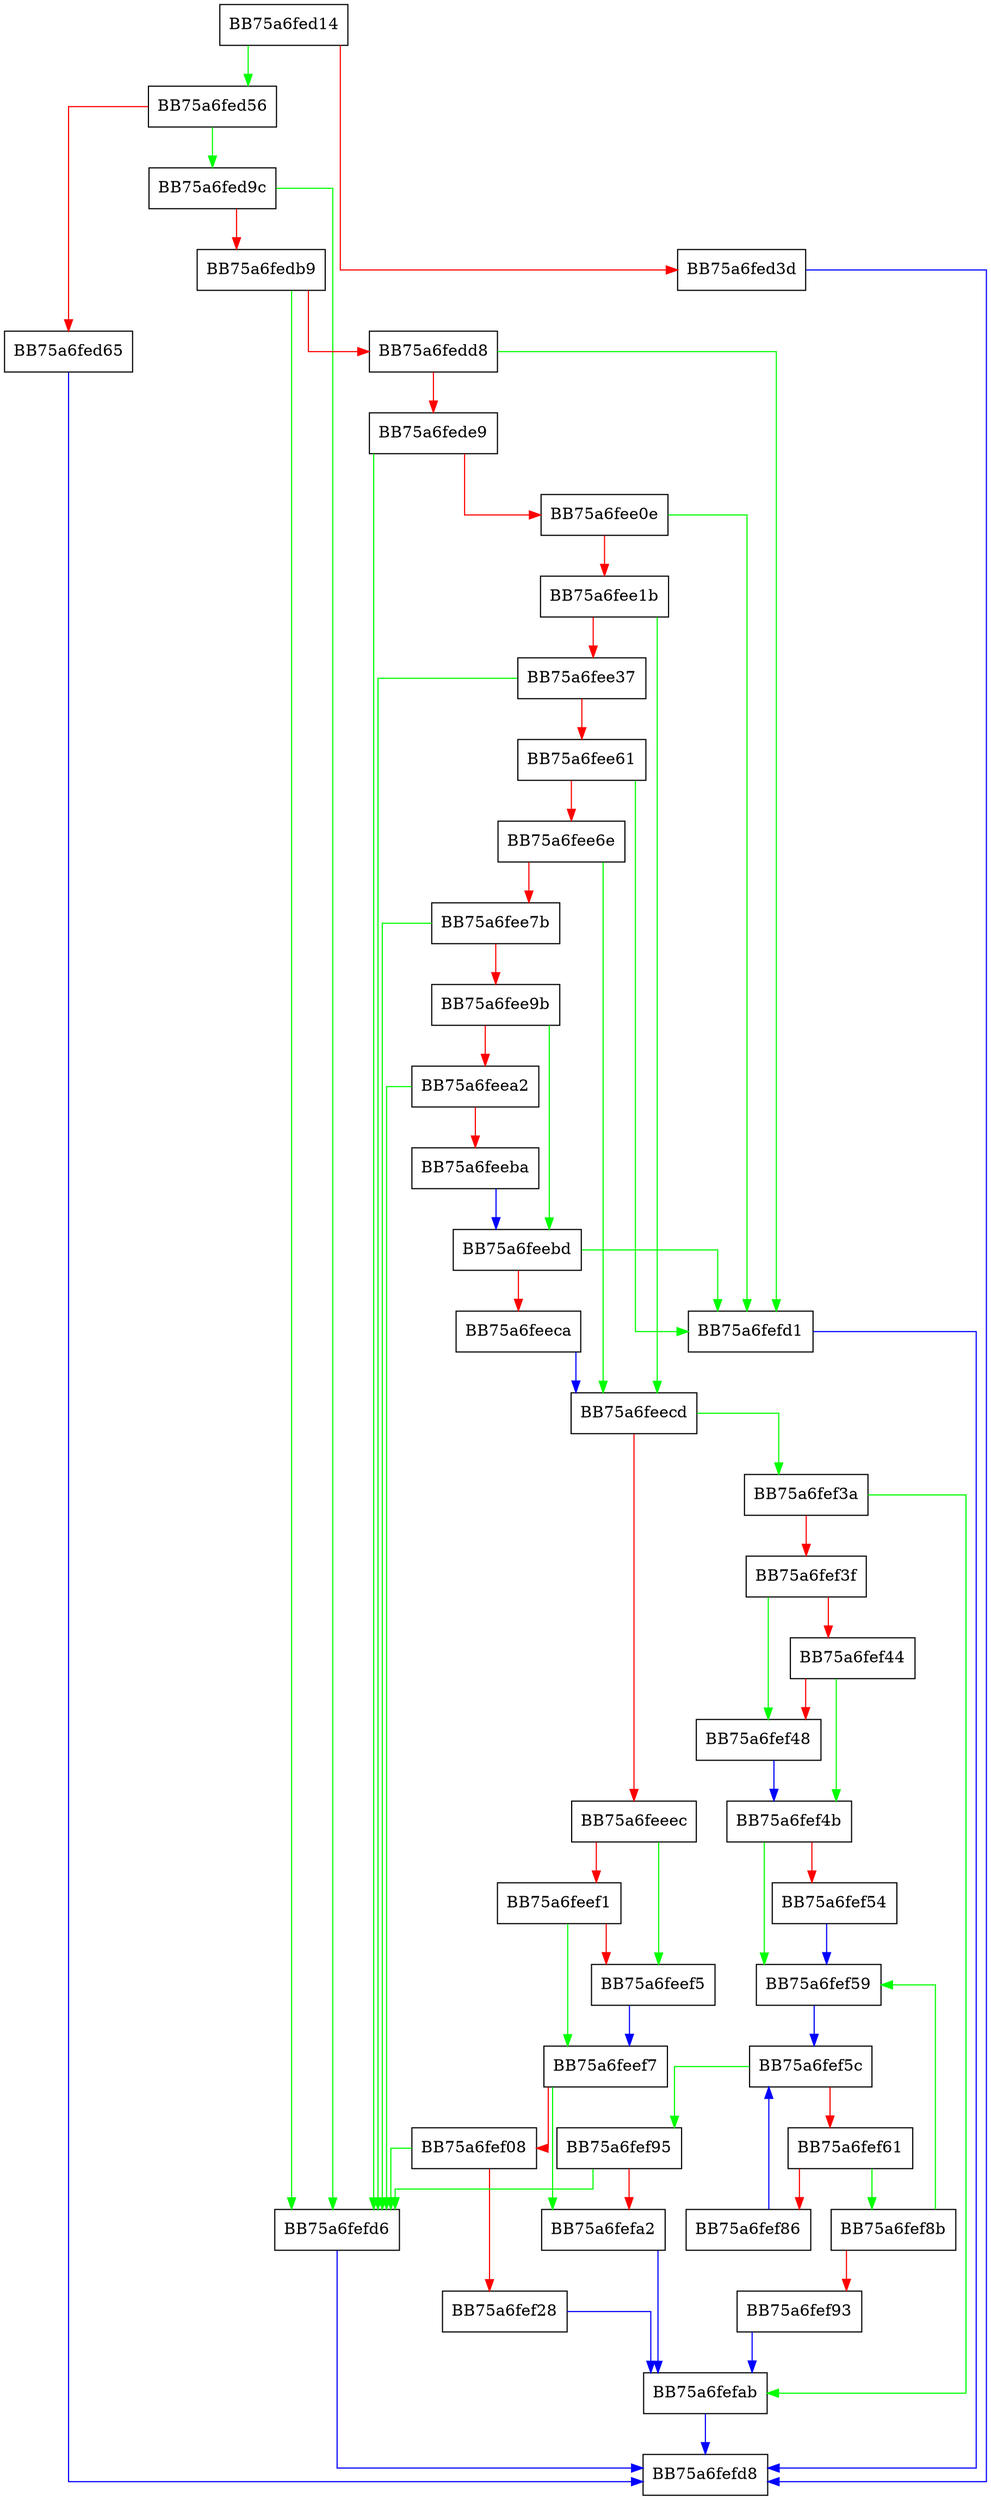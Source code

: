 digraph lastIndexOf {
  node [shape="box"];
  graph [splines=ortho];
  BB75a6fed14 -> BB75a6fed56 [color="green"];
  BB75a6fed14 -> BB75a6fed3d [color="red"];
  BB75a6fed3d -> BB75a6fefd8 [color="blue"];
  BB75a6fed56 -> BB75a6fed9c [color="green"];
  BB75a6fed56 -> BB75a6fed65 [color="red"];
  BB75a6fed65 -> BB75a6fefd8 [color="blue"];
  BB75a6fed9c -> BB75a6fefd6 [color="green"];
  BB75a6fed9c -> BB75a6fedb9 [color="red"];
  BB75a6fedb9 -> BB75a6fefd6 [color="green"];
  BB75a6fedb9 -> BB75a6fedd8 [color="red"];
  BB75a6fedd8 -> BB75a6fefd1 [color="green"];
  BB75a6fedd8 -> BB75a6fede9 [color="red"];
  BB75a6fede9 -> BB75a6fefd6 [color="green"];
  BB75a6fede9 -> BB75a6fee0e [color="red"];
  BB75a6fee0e -> BB75a6fefd1 [color="green"];
  BB75a6fee0e -> BB75a6fee1b [color="red"];
  BB75a6fee1b -> BB75a6feecd [color="green"];
  BB75a6fee1b -> BB75a6fee37 [color="red"];
  BB75a6fee37 -> BB75a6fefd6 [color="green"];
  BB75a6fee37 -> BB75a6fee61 [color="red"];
  BB75a6fee61 -> BB75a6fefd1 [color="green"];
  BB75a6fee61 -> BB75a6fee6e [color="red"];
  BB75a6fee6e -> BB75a6feecd [color="green"];
  BB75a6fee6e -> BB75a6fee7b [color="red"];
  BB75a6fee7b -> BB75a6fefd6 [color="green"];
  BB75a6fee7b -> BB75a6fee9b [color="red"];
  BB75a6fee9b -> BB75a6feebd [color="green"];
  BB75a6fee9b -> BB75a6feea2 [color="red"];
  BB75a6feea2 -> BB75a6fefd6 [color="green"];
  BB75a6feea2 -> BB75a6feeba [color="red"];
  BB75a6feeba -> BB75a6feebd [color="blue"];
  BB75a6feebd -> BB75a6fefd1 [color="green"];
  BB75a6feebd -> BB75a6feeca [color="red"];
  BB75a6feeca -> BB75a6feecd [color="blue"];
  BB75a6feecd -> BB75a6fef3a [color="green"];
  BB75a6feecd -> BB75a6feeec [color="red"];
  BB75a6feeec -> BB75a6feef5 [color="green"];
  BB75a6feeec -> BB75a6feef1 [color="red"];
  BB75a6feef1 -> BB75a6feef7 [color="green"];
  BB75a6feef1 -> BB75a6feef5 [color="red"];
  BB75a6feef5 -> BB75a6feef7 [color="blue"];
  BB75a6feef7 -> BB75a6fefa2 [color="green"];
  BB75a6feef7 -> BB75a6fef08 [color="red"];
  BB75a6fef08 -> BB75a6fefd6 [color="green"];
  BB75a6fef08 -> BB75a6fef28 [color="red"];
  BB75a6fef28 -> BB75a6fefab [color="blue"];
  BB75a6fef3a -> BB75a6fefab [color="green"];
  BB75a6fef3a -> BB75a6fef3f [color="red"];
  BB75a6fef3f -> BB75a6fef48 [color="green"];
  BB75a6fef3f -> BB75a6fef44 [color="red"];
  BB75a6fef44 -> BB75a6fef4b [color="green"];
  BB75a6fef44 -> BB75a6fef48 [color="red"];
  BB75a6fef48 -> BB75a6fef4b [color="blue"];
  BB75a6fef4b -> BB75a6fef59 [color="green"];
  BB75a6fef4b -> BB75a6fef54 [color="red"];
  BB75a6fef54 -> BB75a6fef59 [color="blue"];
  BB75a6fef59 -> BB75a6fef5c [color="blue"];
  BB75a6fef5c -> BB75a6fef95 [color="green"];
  BB75a6fef5c -> BB75a6fef61 [color="red"];
  BB75a6fef61 -> BB75a6fef8b [color="green"];
  BB75a6fef61 -> BB75a6fef86 [color="red"];
  BB75a6fef86 -> BB75a6fef5c [color="blue"];
  BB75a6fef8b -> BB75a6fef59 [color="green"];
  BB75a6fef8b -> BB75a6fef93 [color="red"];
  BB75a6fef93 -> BB75a6fefab [color="blue"];
  BB75a6fef95 -> BB75a6fefd6 [color="green"];
  BB75a6fef95 -> BB75a6fefa2 [color="red"];
  BB75a6fefa2 -> BB75a6fefab [color="blue"];
  BB75a6fefab -> BB75a6fefd8 [color="blue"];
  BB75a6fefd1 -> BB75a6fefd8 [color="blue"];
  BB75a6fefd6 -> BB75a6fefd8 [color="blue"];
}